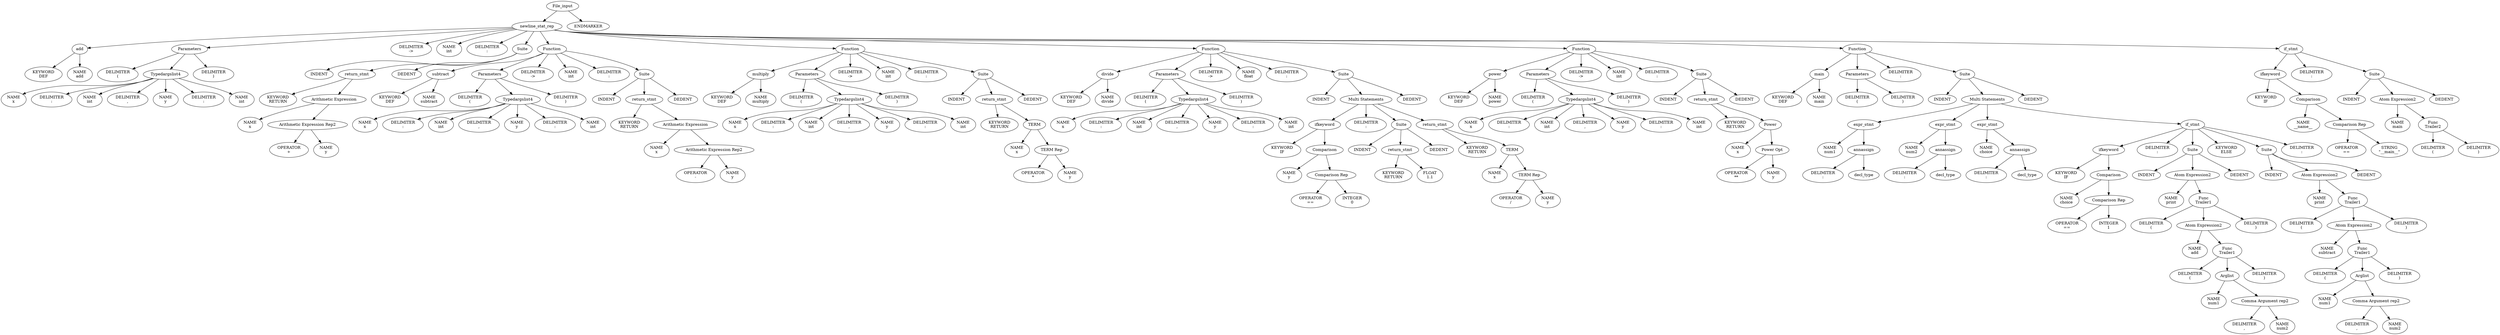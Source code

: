 digraph parse_tree {
"0x55bb9eb43eb0" [label="File_input"];
"0x55bb9eb43eb0" -> "0x55bb9eb804c0";
"0x55bb9eb804c0" [label="newline_stat_rep"];
"0x55bb9eb804c0" -> "0x55bb9eb59690";
"0x55bb9eb59690" [label="add"];
"0x55bb9eb59690" -> "0x55bb9eb59370";
"0x55bb9eb59370" [label="KEYWORD
DEF"];
"0x55bb9eb59690" -> "0x55bb9eb59500";
"0x55bb9eb59500" [label="NAME
add"];
"0x55bb9eb804c0" -> "0x55bb9eb5b580";
"0x55bb9eb5b580" [label="Parameters"];
"0x55bb9eb5b580" -> "0x55bb9eb59b40";
"0x55bb9eb59b40" [label="DELIMITER
("];
"0x55bb9eb5b580" -> "0x55bb9eb5b0f0";
"0x55bb9eb5b0f0" [label="Typedargslist4"];
"0x55bb9eb5b0f0" -> "0x55bb9eb59cd0";
"0x55bb9eb59cd0" [label="NAME
x"];
"0x55bb9eb5b0f0" -> "0x55bb9eb59e60";
"0x55bb9eb59e60" [label="DELIMITER
:"];
"0x55bb9eb5b0f0" -> "0x55bb9eb5a310";
"0x55bb9eb5a310" [label="NAME
int"];
"0x55bb9eb5b0f0" -> "0x55bb9eb5a180";
"0x55bb9eb5a180" [label="DELIMITER
,"];
"0x55bb9eb5b0f0" -> "0x55bb9eb5a4a0";
"0x55bb9eb5a4a0" [label="NAME
y"];
"0x55bb9eb5b0f0" -> "0x55bb9eb5a630";
"0x55bb9eb5a630" [label="DELIMITER
:"];
"0x55bb9eb5b0f0" -> "0x55bb9eb5aae0";
"0x55bb9eb5aae0" [label="NAME
int"];
"0x55bb9eb5b580" -> "0x55bb9eb5a950";
"0x55bb9eb5a950" [label="DELIMITER
)"];
"0x55bb9eb804c0" -> "0x55bb9eb5b730";
"0x55bb9eb5b730" [label="DELIMITER
->"];
"0x55bb9eb804c0" -> "0x55bb9eb5c1a0";
"0x55bb9eb5c1a0" [label="NAME
int"];
"0x55bb9eb804c0" -> "0x55bb9eb5c330";
"0x55bb9eb5c330" [label="DELIMITER
:"];
"0x55bb9eb804c0" -> "0x55bb9eb5d930";
"0x55bb9eb5d930" [label="Suite"];
"0x55bb9eb5d930" -> "0x55bb9eb5c700";
"0x55bb9eb5c700" [label="INDENT"];
"0x55bb9eb5d930" -> "0x55bb9eb5d5f0";
"0x55bb9eb5d5f0" [label="return_stmt"];
"0x55bb9eb5d5f0" -> "0x55bb9eb5c890";
"0x55bb9eb5c890" [label="KEYWORD
RETURN"];
"0x55bb9eb5d5f0" -> "0x55bb9eb5d290";
"0x55bb9eb5d290" [label="Arithmetic Expression"];
"0x55bb9eb5d290" -> "0x55bb9eb5ca20";
"0x55bb9eb5ca20" [label="NAME
x"];
"0x55bb9eb5d290" -> "0x55bb9eb5d090";
"0x55bb9eb5d090" [label="Arithmetic Expression Rep2"];
"0x55bb9eb5d090" -> "0x55bb9eb5cbb0";
"0x55bb9eb5cbb0" [label="OPERATOR
+"];
"0x55bb9eb5d090" -> "0x55bb9eb5cd40";
"0x55bb9eb5cd40" [label="NAME
y"];
"0x55bb9eb5d930" -> "0x55bb9eb5d7a0";
"0x55bb9eb5d7a0" [label="DEDENT"];
"0x55bb9eb804c0" -> "0x55bb9eb61e00";
"0x55bb9eb61e00" [label="Function"];
"0x55bb9eb61e00" -> "0x55bb9eb5e060";
"0x55bb9eb5e060" [label="subtract"];
"0x55bb9eb5e060" -> "0x55bb9eb5dd40";
"0x55bb9eb5dd40" [label="KEYWORD
DEF"];
"0x55bb9eb5e060" -> "0x55bb9eb5ded0";
"0x55bb9eb5ded0" [label="NAME
subtract"];
"0x55bb9eb61e00" -> "0x55bb9eb5fc40";
"0x55bb9eb5fc40" [label="Parameters"];
"0x55bb9eb5fc40" -> "0x55bb9eb5e3f0";
"0x55bb9eb5e3f0" [label="DELIMITER
("];
"0x55bb9eb5fc40" -> "0x55bb9eb5f890";
"0x55bb9eb5f890" [label="Typedargslist4"];
"0x55bb9eb5f890" -> "0x55bb9eb5e580";
"0x55bb9eb5e580" [label="NAME
x"];
"0x55bb9eb5f890" -> "0x55bb9eb5e710";
"0x55bb9eb5e710" [label="DELIMITER
:"];
"0x55bb9eb5f890" -> "0x55bb9eb5ebc0";
"0x55bb9eb5ebc0" [label="NAME
int"];
"0x55bb9eb5f890" -> "0x55bb9eb5ea30";
"0x55bb9eb5ea30" [label="DELIMITER
,"];
"0x55bb9eb5f890" -> "0x55bb9eb5ed50";
"0x55bb9eb5ed50" [label="NAME
y"];
"0x55bb9eb5f890" -> "0x55bb9eb5eee0";
"0x55bb9eb5eee0" [label="DELIMITER
:"];
"0x55bb9eb5f890" -> "0x55bb9eb5f390";
"0x55bb9eb5f390" [label="NAME
int"];
"0x55bb9eb5fc40" -> "0x55bb9eb5f200";
"0x55bb9eb5f200" [label="DELIMITER
)"];
"0x55bb9eb61e00" -> "0x55bb9eb5fdf0";
"0x55bb9eb5fdf0" [label="DELIMITER
->"];
"0x55bb9eb61e00" -> "0x55bb9eb5be00";
"0x55bb9eb5be00" [label="NAME
int"];
"0x55bb9eb61e00" -> "0x55bb9eb5bf90";
"0x55bb9eb5bf90" [label="DELIMITER
:"];
"0x55bb9eb61e00" -> "0x55bb9eb61c00";
"0x55bb9eb61c00" [label="Suite"];
"0x55bb9eb61c00" -> "0x55bb9eb60a50";
"0x55bb9eb60a50" [label="INDENT"];
"0x55bb9eb61c00" -> "0x55bb9eb618c0";
"0x55bb9eb618c0" [label="return_stmt"];
"0x55bb9eb618c0" -> "0x55bb9eb60be0";
"0x55bb9eb60be0" [label="KEYWORD
RETURN"];
"0x55bb9eb618c0" -> "0x55bb9eb61560";
"0x55bb9eb61560" [label="Arithmetic Expression"];
"0x55bb9eb61560" -> "0x55bb9eb60d70";
"0x55bb9eb60d70" [label="NAME
x"];
"0x55bb9eb61560" -> "0x55bb9eb613b0";
"0x55bb9eb613b0" [label="Arithmetic Expression Rep2"];
"0x55bb9eb613b0" -> "0x55bb9eb60f00";
"0x55bb9eb60f00" [label="OPERATOR
-"];
"0x55bb9eb613b0" -> "0x55bb9eb61090";
"0x55bb9eb61090" [label="NAME
y"];
"0x55bb9eb61c00" -> "0x55bb9eb61a70";
"0x55bb9eb61a70" [label="DEDENT"];
"0x55bb9eb804c0" -> "0x55bb9eb66740";
"0x55bb9eb66740" [label="Function"];
"0x55bb9eb66740" -> "0x55bb9eb62540";
"0x55bb9eb62540" [label="multiply"];
"0x55bb9eb62540" -> "0x55bb9eb62220";
"0x55bb9eb62220" [label="KEYWORD
DEF"];
"0x55bb9eb62540" -> "0x55bb9eb623b0";
"0x55bb9eb623b0" [label="NAME
multiply"];
"0x55bb9eb66740" -> "0x55bb9eb64190";
"0x55bb9eb64190" [label="Parameters"];
"0x55bb9eb64190" -> "0x55bb9eb628d0";
"0x55bb9eb628d0" [label="DELIMITER
("];
"0x55bb9eb64190" -> "0x55bb9eb63de0";
"0x55bb9eb63de0" [label="Typedargslist4"];
"0x55bb9eb63de0" -> "0x55bb9eb62a60";
"0x55bb9eb62a60" [label="NAME
x"];
"0x55bb9eb63de0" -> "0x55bb9eb62bf0";
"0x55bb9eb62bf0" [label="DELIMITER
:"];
"0x55bb9eb63de0" -> "0x55bb9eb630a0";
"0x55bb9eb630a0" [label="NAME
int"];
"0x55bb9eb63de0" -> "0x55bb9eb62f10";
"0x55bb9eb62f10" [label="DELIMITER
,"];
"0x55bb9eb63de0" -> "0x55bb9eb63230";
"0x55bb9eb63230" [label="NAME
y"];
"0x55bb9eb63de0" -> "0x55bb9eb633c0";
"0x55bb9eb633c0" [label="DELIMITER
:"];
"0x55bb9eb63de0" -> "0x55bb9eb63870";
"0x55bb9eb63870" [label="NAME
int"];
"0x55bb9eb64190" -> "0x55bb9eb636e0";
"0x55bb9eb636e0" [label="DELIMITER
)"];
"0x55bb9eb66740" -> "0x55bb9eb64340";
"0x55bb9eb64340" [label="DELIMITER
->"];
"0x55bb9eb66740" -> "0x55bb9eb60030";
"0x55bb9eb60030" [label="NAME
int"];
"0x55bb9eb66740" -> "0x55bb9eb601c0";
"0x55bb9eb601c0" [label="DELIMITER
:"];
"0x55bb9eb66740" -> "0x55bb9eb66580";
"0x55bb9eb66580" [label="Suite"];
"0x55bb9eb66580" -> "0x55bb9eb60590";
"0x55bb9eb60590" [label="INDENT"];
"0x55bb9eb66580" -> "0x55bb9eb66260";
"0x55bb9eb66260" [label="return_stmt"];
"0x55bb9eb66260" -> "0x55bb9eb655e0";
"0x55bb9eb655e0" [label="KEYWORD
RETURN"];
"0x55bb9eb66260" -> "0x55bb9eb65f40";
"0x55bb9eb65f40" [label="TERM"];
"0x55bb9eb65f40" -> "0x55bb9eb65770";
"0x55bb9eb65770" [label="NAME
x"];
"0x55bb9eb65f40" -> "0x55bb9eb65db0";
"0x55bb9eb65db0" [label="TERM Rep"];
"0x55bb9eb65db0" -> "0x55bb9eb65900";
"0x55bb9eb65900" [label="OPERATOR
*"];
"0x55bb9eb65db0" -> "0x55bb9eb65a90";
"0x55bb9eb65a90" [label="NAME
y"];
"0x55bb9eb66580" -> "0x55bb9eb663f0";
"0x55bb9eb663f0" [label="DEDENT"];
"0x55bb9eb804c0" -> "0x55bb9eb6d7f0";
"0x55bb9eb6d7f0" [label="Function"];
"0x55bb9eb6d7f0" -> "0x55bb9eb66e70";
"0x55bb9eb66e70" [label="divide"];
"0x55bb9eb66e70" -> "0x55bb9eb66b50";
"0x55bb9eb66b50" [label="KEYWORD
DEF"];
"0x55bb9eb66e70" -> "0x55bb9eb66ce0";
"0x55bb9eb66ce0" [label="NAME
divide"];
"0x55bb9eb6d7f0" -> "0x55bb9eb68ac0";
"0x55bb9eb68ac0" [label="Parameters"];
"0x55bb9eb68ac0" -> "0x55bb9eb67200";
"0x55bb9eb67200" [label="DELIMITER
("];
"0x55bb9eb68ac0" -> "0x55bb9eb68710";
"0x55bb9eb68710" [label="Typedargslist4"];
"0x55bb9eb68710" -> "0x55bb9eb67390";
"0x55bb9eb67390" [label="NAME
x"];
"0x55bb9eb68710" -> "0x55bb9eb67520";
"0x55bb9eb67520" [label="DELIMITER
:"];
"0x55bb9eb68710" -> "0x55bb9eb679d0";
"0x55bb9eb679d0" [label="NAME
int"];
"0x55bb9eb68710" -> "0x55bb9eb67840";
"0x55bb9eb67840" [label="DELIMITER
,"];
"0x55bb9eb68710" -> "0x55bb9eb67b60";
"0x55bb9eb67b60" [label="NAME
y"];
"0x55bb9eb68710" -> "0x55bb9eb67cf0";
"0x55bb9eb67cf0" [label="DELIMITER
:"];
"0x55bb9eb68710" -> "0x55bb9eb681a0";
"0x55bb9eb681a0" [label="NAME
int"];
"0x55bb9eb68ac0" -> "0x55bb9eb68010";
"0x55bb9eb68010" [label="DELIMITER
)"];
"0x55bb9eb6d7f0" -> "0x55bb9eb68c70";
"0x55bb9eb68c70" [label="DELIMITER
->"];
"0x55bb9eb6d7f0" -> "0x55bb9eb68eb0";
"0x55bb9eb68eb0" [label="NAME
float"];
"0x55bb9eb6d7f0" -> "0x55bb9eb69040";
"0x55bb9eb69040" [label="DELIMITER
:"];
"0x55bb9eb6d7f0" -> "0x55bb9eb6d610";
"0x55bb9eb6d610" [label="Suite"];
"0x55bb9eb6d610" -> "0x55bb9eb69410";
"0x55bb9eb69410" [label="INDENT"];
"0x55bb9eb6d610" -> "0x55bb9eb6d2c0";
"0x55bb9eb6d2c0" [label="Multi Statements"];
"0x55bb9eb6d2c0" -> "0x55bb9eb6a0f0";
"0x55bb9eb6a0f0" [label="ifkeyword"];
"0x55bb9eb6a0f0" -> "0x55bb9eb695a0";
"0x55bb9eb695a0" [label="KEYWORD
IF"];
"0x55bb9eb6a0f0" -> "0x55bb9eb69f40";
"0x55bb9eb69f40" [label="Comparison"];
"0x55bb9eb69f40" -> "0x55bb9eb69730";
"0x55bb9eb69730" [label="NAME
y"];
"0x55bb9eb69f40" -> "0x55bb9eb69d70";
"0x55bb9eb69d70" [label="Comparison Rep"];
"0x55bb9eb69d70" -> "0x55bb9eb698c0";
"0x55bb9eb698c0" [label="OPERATOR
=="];
"0x55bb9eb69d70" -> "0x55bb9eb69a50";
"0x55bb9eb69a50" [label="INTEGER
0"];
"0x55bb9eb6d2c0" -> "0x55bb9eb69be0";
"0x55bb9eb69be0" [label="DELIMITER
:"];
"0x55bb9eb6d2c0" -> "0x55bb9eb64b30";
"0x55bb9eb64b30" [label="Suite"];
"0x55bb9eb64b30" -> "0x55bb9eb6a430";
"0x55bb9eb6a430" [label="INDENT"];
"0x55bb9eb64b30" -> "0x55bb9eb64810";
"0x55bb9eb64810" [label="return_stmt"];
"0x55bb9eb64810" -> "0x55bb9eb6a5c0";
"0x55bb9eb6a5c0" [label="KEYWORD
RETURN"];
"0x55bb9eb64810" -> "0x55bb9eb6a750";
"0x55bb9eb6a750" [label="FLOAT
1.1"];
"0x55bb9eb64b30" -> "0x55bb9eb649a0";
"0x55bb9eb649a0" [label="DEDENT"];
"0x55bb9eb6d2c0" -> "0x55bb9eb6d130";
"0x55bb9eb6d130" [label="return_stmt"];
"0x55bb9eb6d130" -> "0x55bb9eb64d30";
"0x55bb9eb64d30" [label="KEYWORD
RETURN"];
"0x55bb9eb6d130" -> "0x55bb9eb6ce10";
"0x55bb9eb6ce10" [label="TERM"];
"0x55bb9eb6ce10" -> "0x55bb9eb65080";
"0x55bb9eb65080" [label="NAME
x"];
"0x55bb9eb6ce10" -> "0x55bb9eb6cc80";
"0x55bb9eb6cc80" [label="TERM Rep"];
"0x55bb9eb6cc80" -> "0x55bb9eb65210";
"0x55bb9eb65210" [label="OPERATOR
/"];
"0x55bb9eb6cc80" -> "0x55bb9eb653a0";
"0x55bb9eb653a0" [label="NAME
y"];
"0x55bb9eb6d610" -> "0x55bb9eb6d480";
"0x55bb9eb6d480" [label="DEDENT"];
"0x55bb9eb804c0" -> "0x55bb9eb71850";
"0x55bb9eb71850" [label="Function"];
"0x55bb9eb71850" -> "0x55bb9eb6df30";
"0x55bb9eb6df30" [label="power"];
"0x55bb9eb6df30" -> "0x55bb9eb6dc10";
"0x55bb9eb6dc10" [label="KEYWORD
DEF"];
"0x55bb9eb6df30" -> "0x55bb9eb6dda0";
"0x55bb9eb6dda0" [label="NAME
power"];
"0x55bb9eb71850" -> "0x55bb9eb6fb30";
"0x55bb9eb6fb30" [label="Parameters"];
"0x55bb9eb6fb30" -> "0x55bb9eb6e2c0";
"0x55bb9eb6e2c0" [label="DELIMITER
("];
"0x55bb9eb6fb30" -> "0x55bb9eb6f7d0";
"0x55bb9eb6f7d0" [label="Typedargslist4"];
"0x55bb9eb6f7d0" -> "0x55bb9eb6e450";
"0x55bb9eb6e450" [label="NAME
x"];
"0x55bb9eb6f7d0" -> "0x55bb9eb6e5e0";
"0x55bb9eb6e5e0" [label="DELIMITER
:"];
"0x55bb9eb6f7d0" -> "0x55bb9eb6ea90";
"0x55bb9eb6ea90" [label="NAME
int"];
"0x55bb9eb6f7d0" -> "0x55bb9eb6e900";
"0x55bb9eb6e900" [label="DELIMITER
,"];
"0x55bb9eb6f7d0" -> "0x55bb9eb6ec20";
"0x55bb9eb6ec20" [label="NAME
y"];
"0x55bb9eb6f7d0" -> "0x55bb9eb6edb0";
"0x55bb9eb6edb0" [label="DELIMITER
:"];
"0x55bb9eb6f7d0" -> "0x55bb9eb6f260";
"0x55bb9eb6f260" [label="NAME
int"];
"0x55bb9eb6fb30" -> "0x55bb9eb6f0d0";
"0x55bb9eb6f0d0" [label="DELIMITER
)"];
"0x55bb9eb71850" -> "0x55bb9eb6fce0";
"0x55bb9eb6fce0" [label="DELIMITER
->"];
"0x55bb9eb71850" -> "0x55bb9eb6ff20";
"0x55bb9eb6ff20" [label="NAME
int"];
"0x55bb9eb71850" -> "0x55bb9eb700b0";
"0x55bb9eb700b0" [label="DELIMITER
:"];
"0x55bb9eb71850" -> "0x55bb9eb71650";
"0x55bb9eb71650" [label="Suite"];
"0x55bb9eb71650" -> "0x55bb9eb70480";
"0x55bb9eb70480" [label="INDENT"];
"0x55bb9eb71650" -> "0x55bb9eb71310";
"0x55bb9eb71310" [label="return_stmt"];
"0x55bb9eb71310" -> "0x55bb9eb70610";
"0x55bb9eb70610" [label="KEYWORD
RETURN"];
"0x55bb9eb71310" -> "0x55bb9eb70fb0";
"0x55bb9eb70fb0" [label="Power"];
"0x55bb9eb70fb0" -> "0x55bb9eb707a0";
"0x55bb9eb707a0" [label="NAME
x"];
"0x55bb9eb70fb0" -> "0x55bb9eb70de0";
"0x55bb9eb70de0" [label="Power Opt"];
"0x55bb9eb70de0" -> "0x55bb9eb70930";
"0x55bb9eb70930" [label="OPERATOR
**"];
"0x55bb9eb70de0" -> "0x55bb9eb70ac0";
"0x55bb9eb70ac0" [label="NAME
y"];
"0x55bb9eb71650" -> "0x55bb9eb714c0";
"0x55bb9eb714c0" [label="DEDENT"];
"0x55bb9eb804c0" -> "0x55bb9eb6bb00";
"0x55bb9eb6bb00" [label="Function"];
"0x55bb9eb6bb00" -> "0x55bb9eb72020";
"0x55bb9eb72020" [label="main"];
"0x55bb9eb72020" -> "0x55bb9eb71d00";
"0x55bb9eb71d00" [label="KEYWORD
DEF"];
"0x55bb9eb72020" -> "0x55bb9eb71e90";
"0x55bb9eb71e90" [label="NAME
main"];
"0x55bb9eb6bb00" -> "0x55bb9eb726d0";
"0x55bb9eb726d0" [label="Parameters"];
"0x55bb9eb726d0" -> "0x55bb9eb723b0";
"0x55bb9eb723b0" [label="DELIMITER
("];
"0x55bb9eb726d0" -> "0x55bb9eb72540";
"0x55bb9eb72540" [label="DELIMITER
)"];
"0x55bb9eb6bb00" -> "0x55bb9eb72880";
"0x55bb9eb72880" [label="DELIMITER
:"];
"0x55bb9eb6bb00" -> "0x55bb9eb6b940";
"0x55bb9eb6b940" [label="Suite"];
"0x55bb9eb6b940" -> "0x55bb9eb72c50";
"0x55bb9eb72c50" [label="INDENT"];
"0x55bb9eb6b940" -> "0x55bb9eb6b5f0";
"0x55bb9eb6b5f0" [label="Multi Statements"];
"0x55bb9eb6b5f0" -> "0x55bb9eb73760";
"0x55bb9eb73760" [label="expr_stmt"];
"0x55bb9eb73760" -> "0x55bb9eb72de0";
"0x55bb9eb72de0" [label="NAME
num1"];
"0x55bb9eb73760" -> "0x55bb9eb735b0";
"0x55bb9eb735b0" [label="annassign"];
"0x55bb9eb735b0" -> "0x55bb9eb72f70";
"0x55bb9eb72f70" [label="DELIMITER
:"];
"0x55bb9eb735b0" -> "0x55bb9eb73420";
"0x55bb9eb73420" [label="decl_type"];
"0x55bb9eb6b5f0" -> "0x55bb9eb74880";
"0x55bb9eb74880" [label="expr_stmt"];
"0x55bb9eb74880" -> "0x55bb9eb73c20";
"0x55bb9eb73c20" [label="NAME
num2"];
"0x55bb9eb74880" -> "0x55bb9eb743f0";
"0x55bb9eb743f0" [label="annassign"];
"0x55bb9eb743f0" -> "0x55bb9eb73db0";
"0x55bb9eb73db0" [label="DELIMITER
:"];
"0x55bb9eb743f0" -> "0x55bb9eb74260";
"0x55bb9eb74260" [label="decl_type"];
"0x55bb9eb6b5f0" -> "0x55bb9eb75820";
"0x55bb9eb75820" [label="expr_stmt"];
"0x55bb9eb75820" -> "0x55bb9eb74be0";
"0x55bb9eb74be0" [label="NAME
choice"];
"0x55bb9eb75820" -> "0x55bb9eb753b0";
"0x55bb9eb753b0" [label="annassign"];
"0x55bb9eb753b0" -> "0x55bb9eb74d70";
"0x55bb9eb74d70" [label="DELIMITER
:"];
"0x55bb9eb753b0" -> "0x55bb9eb75220";
"0x55bb9eb75220" [label="decl_type"];
"0x55bb9eb6b5f0" -> "0x55bb9eb6b430";
"0x55bb9eb6b430" [label="if_stmt"];
"0x55bb9eb6b430" -> "0x55bb9eb766f0";
"0x55bb9eb766f0" [label="ifkeyword"];
"0x55bb9eb766f0" -> "0x55bb9eb75be0";
"0x55bb9eb75be0" [label="KEYWORD
IF"];
"0x55bb9eb766f0" -> "0x55bb9eb76540";
"0x55bb9eb76540" [label="Comparison"];
"0x55bb9eb76540" -> "0x55bb9eb75d70";
"0x55bb9eb75d70" [label="NAME
choice"];
"0x55bb9eb76540" -> "0x55bb9eb763b0";
"0x55bb9eb763b0" [label="Comparison Rep"];
"0x55bb9eb763b0" -> "0x55bb9eb75f00";
"0x55bb9eb75f00" [label="OPERATOR
=="];
"0x55bb9eb763b0" -> "0x55bb9eb76090";
"0x55bb9eb76090" [label="INTEGER
1"];
"0x55bb9eb6b430" -> "0x55bb9eb76220";
"0x55bb9eb76220" [label="DELIMITER
:"];
"0x55bb9eb6b430" -> "0x55bb9eb78b90";
"0x55bb9eb78b90" [label="Suite"];
"0x55bb9eb78b90" -> "0x55bb9eb76a30";
"0x55bb9eb76a30" [label="INDENT"];
"0x55bb9eb78b90" -> "0x55bb9eb78870";
"0x55bb9eb78870" [label="Atom Expression2"];
"0x55bb9eb78870" -> "0x55bb9eb76bc0";
"0x55bb9eb76bc0" [label="NAME
print"];
"0x55bb9eb78870" -> "0x55bb9eb78300";
"0x55bb9eb78300" [label="Func
Trailer1"];
"0x55bb9eb78300" -> "0x55bb9eb76d50";
"0x55bb9eb76d50" [label="DELIMITER
("];
"0x55bb9eb78300" -> "0x55bb9eb78060";
"0x55bb9eb78060" [label="Atom Expression2"];
"0x55bb9eb78060" -> "0x55bb9eb76ee0";
"0x55bb9eb76ee0" [label="NAME
add"];
"0x55bb9eb78060" -> "0x55bb9eb77cf0";
"0x55bb9eb77cf0" [label="Func
Trailer1"];
"0x55bb9eb77cf0" -> "0x55bb9eb77070";
"0x55bb9eb77070" [label="DELIMITER
("];
"0x55bb9eb77cf0" -> "0x55bb9eb77a90";
"0x55bb9eb77a90" [label="Arglist"];
"0x55bb9eb77a90" -> "0x55bb9eb77200";
"0x55bb9eb77200" [label="NAME
num1"];
"0x55bb9eb77a90" -> "0x55bb9eb77840";
"0x55bb9eb77840" [label="Comma Argument rep2"];
"0x55bb9eb77840" -> "0x55bb9eb77390";
"0x55bb9eb77390" [label="DELIMITER
,"];
"0x55bb9eb77840" -> "0x55bb9eb77520";
"0x55bb9eb77520" [label="NAME
num2"];
"0x55bb9eb77cf0" -> "0x55bb9eb776b0";
"0x55bb9eb776b0" [label="DELIMITER
)"];
"0x55bb9eb78300" -> "0x55bb9eb77ed0";
"0x55bb9eb77ed0" [label="DELIMITER
)"];
"0x55bb9eb78b90" -> "0x55bb9eb78a00";
"0x55bb9eb78a00" [label="DEDENT"];
"0x55bb9eb6b430" -> "0x55bb9eb78d70";
"0x55bb9eb78d70" [label="KEYWORD
ELSE"];
"0x55bb9eb6b430" -> "0x55bb9eb6b230";
"0x55bb9eb6b230" [label="Suite"];
"0x55bb9eb6b230" -> "0x55bb9eb79220";
"0x55bb9eb79220" [label="INDENT"];
"0x55bb9eb6b230" -> "0x55bb9eb6af10";
"0x55bb9eb6af10" [label="Atom Expression2"];
"0x55bb9eb6af10" -> "0x55bb9eb793b0";
"0x55bb9eb793b0" [label="NAME
print"];
"0x55bb9eb6af10" -> "0x55bb9eb6a9a0";
"0x55bb9eb6a9a0" [label="Func
Trailer1"];
"0x55bb9eb6a9a0" -> "0x55bb9eb79540";
"0x55bb9eb79540" [label="DELIMITER
("];
"0x55bb9eb6a9a0" -> "0x55bb9eb7a830";
"0x55bb9eb7a830" [label="Atom Expression2"];
"0x55bb9eb7a830" -> "0x55bb9eb796d0";
"0x55bb9eb796d0" [label="NAME
subtract"];
"0x55bb9eb7a830" -> "0x55bb9eb7a4c0";
"0x55bb9eb7a4c0" [label="Func
Trailer1"];
"0x55bb9eb7a4c0" -> "0x55bb9eb79860";
"0x55bb9eb79860" [label="DELIMITER
("];
"0x55bb9eb7a4c0" -> "0x55bb9eb7a260";
"0x55bb9eb7a260" [label="Arglist"];
"0x55bb9eb7a260" -> "0x55bb9eb799f0";
"0x55bb9eb799f0" [label="NAME
num1"];
"0x55bb9eb7a260" -> "0x55bb9eb7a030";
"0x55bb9eb7a030" [label="Comma Argument rep2"];
"0x55bb9eb7a030" -> "0x55bb9eb79b80";
"0x55bb9eb79b80" [label="DELIMITER
,"];
"0x55bb9eb7a030" -> "0x55bb9eb79d10";
"0x55bb9eb79d10" [label="NAME
num2"];
"0x55bb9eb7a4c0" -> "0x55bb9eb79ea0";
"0x55bb9eb79ea0" [label="DELIMITER
)"];
"0x55bb9eb6a9a0" -> "0x55bb9eb7a6a0";
"0x55bb9eb7a6a0" [label="DELIMITER
)"];
"0x55bb9eb6b230" -> "0x55bb9eb6b0a0";
"0x55bb9eb6b0a0" [label="DEDENT"];
"0x55bb9eb6b430" -> "0x55bb9eb78f00";
"0x55bb9eb78f00" [label="DELIMITER
:"];
"0x55bb9eb6b940" -> "0x55bb9eb6b7b0";
"0x55bb9eb6b7b0" [label="DEDENT"];
"0x55bb9eb804c0" -> "0x55bb9eb80300";
"0x55bb9eb80300" [label="if_stmt"];
"0x55bb9eb80300" -> "0x55bb9eb7ee20";
"0x55bb9eb7ee20" [label="ifkeyword"];
"0x55bb9eb7ee20" -> "0x55bb9eb6bf90";
"0x55bb9eb6bf90" [label="KEYWORD
IF"];
"0x55bb9eb7ee20" -> "0x55bb9eb6c8f0";
"0x55bb9eb6c8f0" [label="Comparison"];
"0x55bb9eb6c8f0" -> "0x55bb9eb6c120";
"0x55bb9eb6c120" [label="NAME
__name__"];
"0x55bb9eb6c8f0" -> "0x55bb9eb6c760";
"0x55bb9eb6c760" [label="Comparison Rep"];
"0x55bb9eb6c760" -> "0x55bb9eb6c2b0";
"0x55bb9eb6c2b0" [label="OPERATOR
=="];
"0x55bb9eb6c760" -> "0x55bb9eb6c440";
"0x55bb9eb6c440" [label="STRING
\"__main__\""];
"0x55bb9eb80300" -> "0x55bb9eb6c5d0";
"0x55bb9eb6c5d0" [label="DELIMITER
:"];
"0x55bb9eb80300" -> "0x55bb9eb7ff70";
"0x55bb9eb7ff70" [label="Suite"];
"0x55bb9eb7ff70" -> "0x55bb9eb7f140";
"0x55bb9eb7f140" [label="INDENT"];
"0x55bb9eb7ff70" -> "0x55bb9eb7fc50";
"0x55bb9eb7fc50" [label="Atom Expression2"];
"0x55bb9eb7fc50" -> "0x55bb9eb7f2d0";
"0x55bb9eb7f2d0" [label="NAME
main"];
"0x55bb9eb7fc50" -> "0x55bb9eb7f780";
"0x55bb9eb7f780" [label="Func
Trailer2"];
"0x55bb9eb7f780" -> "0x55bb9eb7f460";
"0x55bb9eb7f460" [label="DELIMITER
("];
"0x55bb9eb7f780" -> "0x55bb9eb7f5f0";
"0x55bb9eb7f5f0" [label="DELIMITER
)"];
"0x55bb9eb7ff70" -> "0x55bb9eb7fde0";
"0x55bb9eb7fde0" [label="DEDENT"];
"0x55bb9eb43eb0" -> "0x55bb9eb80170";
"0x55bb9eb80170" [label="ENDMARKER"];
}
